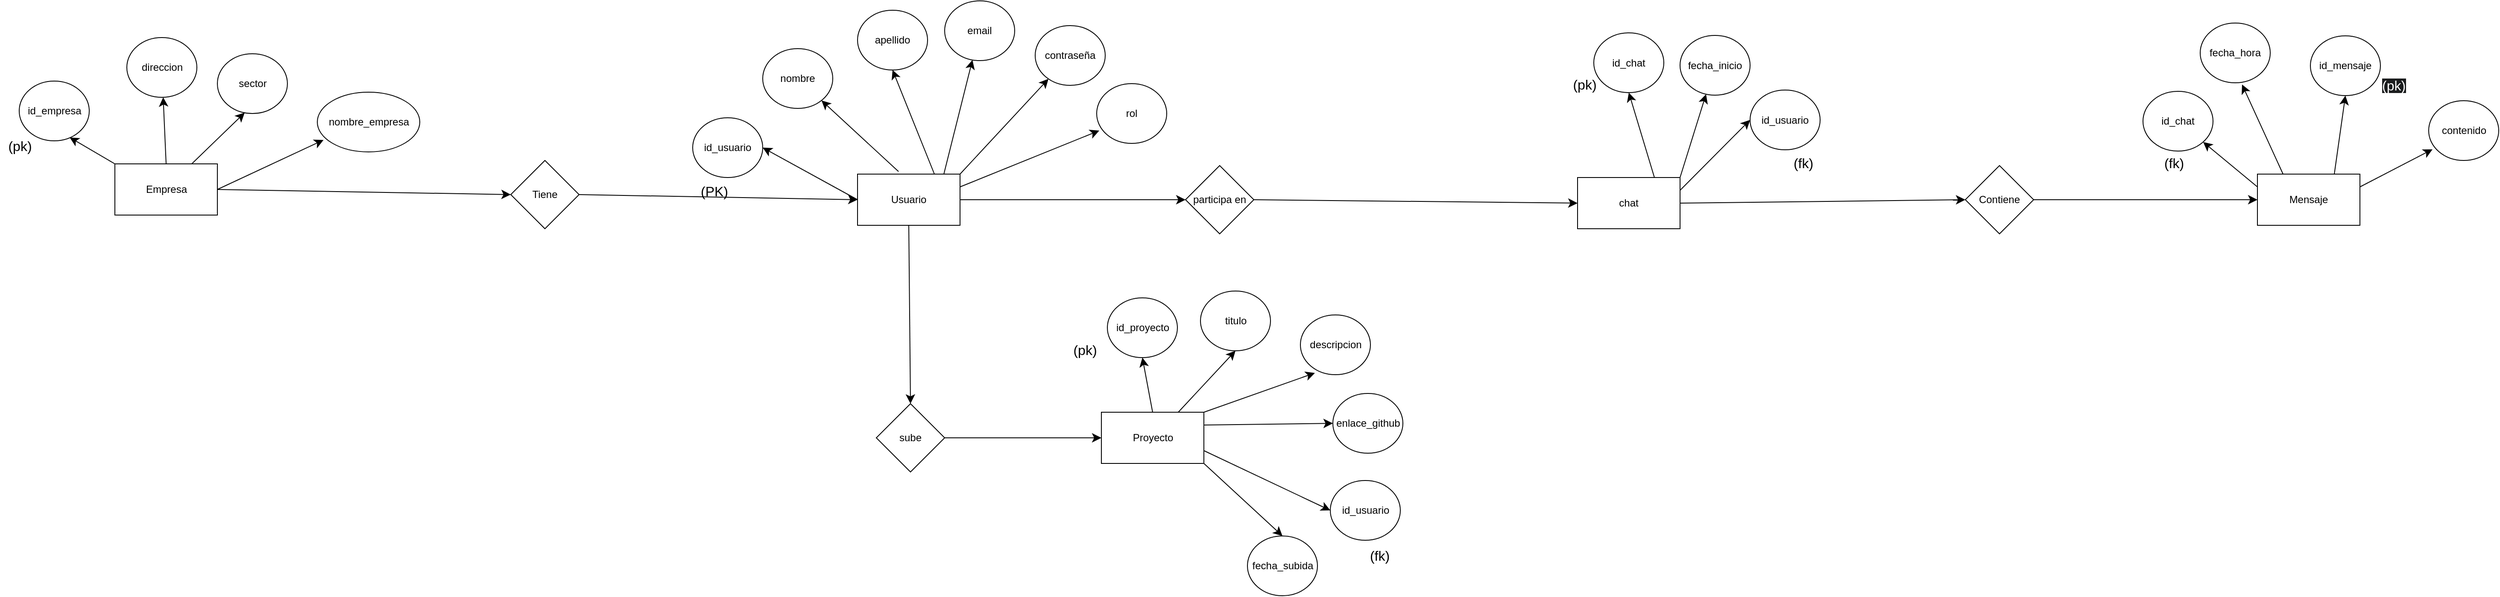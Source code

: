 <mxfile version="28.2.1">
  <diagram name="Página-1" id="NIEbe64Oj9opVdbWHVGA">
    <mxGraphModel dx="1644" dy="1860" grid="0" gridSize="10" guides="1" tooltips="1" connect="1" arrows="1" fold="1" page="0" pageScale="1" pageWidth="2827" pageHeight="2169" math="0" shadow="0">
      <root>
        <mxCell id="0" />
        <mxCell id="1" parent="0" />
        <mxCell id="MqyXQc0h3wCXO-l8Q0ls-10" style="edgeStyle=none;curved=1;rounded=0;orthogonalLoop=1;jettySize=auto;html=1;exitX=0;exitY=0.5;exitDx=0;exitDy=0;entryX=1;entryY=0.5;entryDx=0;entryDy=0;fontSize=12;startSize=8;endSize=8;" edge="1" parent="1" source="MqyXQc0h3wCXO-l8Q0ls-1" target="MqyXQc0h3wCXO-l8Q0ls-7">
          <mxGeometry relative="1" as="geometry" />
        </mxCell>
        <mxCell id="MqyXQc0h3wCXO-l8Q0ls-11" style="edgeStyle=none;curved=1;rounded=0;orthogonalLoop=1;jettySize=auto;html=1;fontSize=12;startSize=8;endSize=8;" edge="1" parent="1" target="MqyXQc0h3wCXO-l8Q0ls-8">
          <mxGeometry relative="1" as="geometry">
            <mxPoint x="1395" y="-224" as="sourcePoint" />
          </mxGeometry>
        </mxCell>
        <mxCell id="MqyXQc0h3wCXO-l8Q0ls-12" style="edgeStyle=none;curved=1;rounded=0;orthogonalLoop=1;jettySize=auto;html=1;exitX=0.75;exitY=0;exitDx=0;exitDy=0;entryX=0.5;entryY=1;entryDx=0;entryDy=0;fontSize=12;startSize=8;endSize=8;" edge="1" parent="1" source="MqyXQc0h3wCXO-l8Q0ls-1" target="MqyXQc0h3wCXO-l8Q0ls-9">
          <mxGeometry relative="1" as="geometry" />
        </mxCell>
        <mxCell id="MqyXQc0h3wCXO-l8Q0ls-15" style="edgeStyle=none;curved=1;rounded=0;orthogonalLoop=1;jettySize=auto;html=1;exitX=0.842;exitY=0;exitDx=0;exitDy=0;fontSize=12;startSize=8;endSize=8;exitPerimeter=0;" edge="1" parent="1" source="MqyXQc0h3wCXO-l8Q0ls-1" target="MqyXQc0h3wCXO-l8Q0ls-13">
          <mxGeometry relative="1" as="geometry" />
        </mxCell>
        <mxCell id="MqyXQc0h3wCXO-l8Q0ls-16" style="edgeStyle=none;curved=1;rounded=0;orthogonalLoop=1;jettySize=auto;html=1;exitX=1;exitY=0;exitDx=0;exitDy=0;fontSize=12;startSize=8;endSize=8;" edge="1" parent="1" source="MqyXQc0h3wCXO-l8Q0ls-1" target="MqyXQc0h3wCXO-l8Q0ls-14">
          <mxGeometry relative="1" as="geometry" />
        </mxCell>
        <mxCell id="MqyXQc0h3wCXO-l8Q0ls-74" style="edgeStyle=none;curved=1;rounded=0;orthogonalLoop=1;jettySize=auto;html=1;exitX=0.5;exitY=1;exitDx=0;exitDy=0;entryX=0.5;entryY=0;entryDx=0;entryDy=0;fontSize=12;startSize=8;endSize=8;" edge="1" parent="1" source="MqyXQc0h3wCXO-l8Q0ls-1" target="MqyXQc0h3wCXO-l8Q0ls-70">
          <mxGeometry relative="1" as="geometry" />
        </mxCell>
        <mxCell id="MqyXQc0h3wCXO-l8Q0ls-77" style="edgeStyle=none;curved=1;rounded=0;orthogonalLoop=1;jettySize=auto;html=1;exitX=1;exitY=0.5;exitDx=0;exitDy=0;entryX=0;entryY=0.5;entryDx=0;entryDy=0;fontSize=12;startSize=8;endSize=8;" edge="1" parent="1" source="MqyXQc0h3wCXO-l8Q0ls-1" target="MqyXQc0h3wCXO-l8Q0ls-69">
          <mxGeometry relative="1" as="geometry" />
        </mxCell>
        <mxCell id="MqyXQc0h3wCXO-l8Q0ls-1" value="Usuario" style="rounded=0;whiteSpace=wrap;html=1;" vertex="1" parent="1">
          <mxGeometry x="1347" y="-221" width="120" height="60" as="geometry" />
        </mxCell>
        <mxCell id="MqyXQc0h3wCXO-l8Q0ls-35" style="edgeStyle=none;curved=1;rounded=0;orthogonalLoop=1;jettySize=auto;html=1;exitX=0.5;exitY=0;exitDx=0;exitDy=0;entryX=0.5;entryY=1;entryDx=0;entryDy=0;fontSize=12;startSize=8;endSize=8;" edge="1" parent="1" source="MqyXQc0h3wCXO-l8Q0ls-3" target="MqyXQc0h3wCXO-l8Q0ls-32">
          <mxGeometry relative="1" as="geometry" />
        </mxCell>
        <mxCell id="MqyXQc0h3wCXO-l8Q0ls-36" style="edgeStyle=none;curved=1;rounded=0;orthogonalLoop=1;jettySize=auto;html=1;exitX=0.75;exitY=0;exitDx=0;exitDy=0;entryX=0.5;entryY=1;entryDx=0;entryDy=0;fontSize=12;startSize=8;endSize=8;" edge="1" parent="1" source="MqyXQc0h3wCXO-l8Q0ls-3" target="MqyXQc0h3wCXO-l8Q0ls-31">
          <mxGeometry relative="1" as="geometry" />
        </mxCell>
        <mxCell id="MqyXQc0h3wCXO-l8Q0ls-38" style="edgeStyle=none;curved=1;rounded=0;orthogonalLoop=1;jettySize=auto;html=1;exitX=1;exitY=0.25;exitDx=0;exitDy=0;entryX=0;entryY=0.5;entryDx=0;entryDy=0;fontSize=12;startSize=8;endSize=8;" edge="1" parent="1" source="MqyXQc0h3wCXO-l8Q0ls-3" target="MqyXQc0h3wCXO-l8Q0ls-30">
          <mxGeometry relative="1" as="geometry" />
        </mxCell>
        <mxCell id="MqyXQc0h3wCXO-l8Q0ls-39" style="edgeStyle=none;curved=1;rounded=0;orthogonalLoop=1;jettySize=auto;html=1;exitX=1;exitY=0.75;exitDx=0;exitDy=0;entryX=0;entryY=0.5;entryDx=0;entryDy=0;fontSize=12;startSize=8;endSize=8;" edge="1" parent="1" source="MqyXQc0h3wCXO-l8Q0ls-3" target="MqyXQc0h3wCXO-l8Q0ls-34">
          <mxGeometry relative="1" as="geometry" />
        </mxCell>
        <mxCell id="MqyXQc0h3wCXO-l8Q0ls-43" style="edgeStyle=none;curved=1;rounded=0;orthogonalLoop=1;jettySize=auto;html=1;exitX=1;exitY=1;exitDx=0;exitDy=0;entryX=0.5;entryY=0;entryDx=0;entryDy=0;fontSize=12;startSize=8;endSize=8;" edge="1" parent="1" source="MqyXQc0h3wCXO-l8Q0ls-3" target="MqyXQc0h3wCXO-l8Q0ls-42">
          <mxGeometry relative="1" as="geometry" />
        </mxCell>
        <mxCell id="MqyXQc0h3wCXO-l8Q0ls-3" value="Proyecto" style="rounded=0;whiteSpace=wrap;html=1;" vertex="1" parent="1">
          <mxGeometry x="1632.5" y="58" width="120" height="60" as="geometry" />
        </mxCell>
        <mxCell id="MqyXQc0h3wCXO-l8Q0ls-63" style="edgeStyle=none;curved=1;rounded=0;orthogonalLoop=1;jettySize=auto;html=1;exitX=0.75;exitY=0;exitDx=0;exitDy=0;entryX=0.5;entryY=1;entryDx=0;entryDy=0;fontSize=12;startSize=8;endSize=8;" edge="1" parent="1" source="MqyXQc0h3wCXO-l8Q0ls-4" target="MqyXQc0h3wCXO-l8Q0ls-58">
          <mxGeometry relative="1" as="geometry" />
        </mxCell>
        <mxCell id="MqyXQc0h3wCXO-l8Q0ls-64" style="edgeStyle=none;curved=1;rounded=0;orthogonalLoop=1;jettySize=auto;html=1;exitX=0.25;exitY=0;exitDx=0;exitDy=0;entryX=0.5;entryY=1;entryDx=0;entryDy=0;fontSize=12;startSize=8;endSize=8;" edge="1" parent="1" source="MqyXQc0h3wCXO-l8Q0ls-4">
          <mxGeometry relative="1" as="geometry">
            <mxPoint x="2968" y="-326" as="targetPoint" />
          </mxGeometry>
        </mxCell>
        <mxCell id="MqyXQc0h3wCXO-l8Q0ls-65" style="edgeStyle=none;curved=1;rounded=0;orthogonalLoop=1;jettySize=auto;html=1;exitX=0;exitY=0.25;exitDx=0;exitDy=0;fontSize=12;startSize=8;endSize=8;" edge="1" parent="1" source="MqyXQc0h3wCXO-l8Q0ls-4" target="MqyXQc0h3wCXO-l8Q0ls-59">
          <mxGeometry relative="1" as="geometry" />
        </mxCell>
        <mxCell id="MqyXQc0h3wCXO-l8Q0ls-4" value="Mensaje" style="rounded=0;whiteSpace=wrap;html=1;" vertex="1" parent="1">
          <mxGeometry x="2986" y="-221" width="120" height="60" as="geometry" />
        </mxCell>
        <mxCell id="MqyXQc0h3wCXO-l8Q0ls-26" style="edgeStyle=none;curved=1;rounded=0;orthogonalLoop=1;jettySize=auto;html=1;exitX=0.5;exitY=0;exitDx=0;exitDy=0;fontSize=12;startSize=8;endSize=8;" edge="1" parent="1" source="MqyXQc0h3wCXO-l8Q0ls-6" target="MqyXQc0h3wCXO-l8Q0ls-22">
          <mxGeometry relative="1" as="geometry" />
        </mxCell>
        <mxCell id="MqyXQc0h3wCXO-l8Q0ls-72" style="edgeStyle=none;curved=1;rounded=0;orthogonalLoop=1;jettySize=auto;html=1;exitX=1;exitY=0.5;exitDx=0;exitDy=0;entryX=0;entryY=0.5;entryDx=0;entryDy=0;fontSize=12;startSize=8;endSize=8;" edge="1" parent="1" source="MqyXQc0h3wCXO-l8Q0ls-6" target="MqyXQc0h3wCXO-l8Q0ls-68">
          <mxGeometry relative="1" as="geometry" />
        </mxCell>
        <mxCell id="MqyXQc0h3wCXO-l8Q0ls-6" value="Empresa" style="rounded=0;whiteSpace=wrap;html=1;" vertex="1" parent="1">
          <mxGeometry x="477.5" y="-233" width="120" height="60" as="geometry" />
        </mxCell>
        <mxCell id="MqyXQc0h3wCXO-l8Q0ls-7" value="id_usuario" style="ellipse;whiteSpace=wrap;html=1;" vertex="1" parent="1">
          <mxGeometry x="1154" y="-287" width="82" height="70" as="geometry" />
        </mxCell>
        <mxCell id="MqyXQc0h3wCXO-l8Q0ls-8" value="nombre" style="ellipse;whiteSpace=wrap;html=1;" vertex="1" parent="1">
          <mxGeometry x="1236" y="-368" width="82" height="70" as="geometry" />
        </mxCell>
        <mxCell id="MqyXQc0h3wCXO-l8Q0ls-9" value="apellido" style="ellipse;whiteSpace=wrap;html=1;" vertex="1" parent="1">
          <mxGeometry x="1347" y="-413" width="82" height="70" as="geometry" />
        </mxCell>
        <mxCell id="MqyXQc0h3wCXO-l8Q0ls-13" value="email" style="ellipse;whiteSpace=wrap;html=1;" vertex="1" parent="1">
          <mxGeometry x="1449" y="-424" width="82" height="70" as="geometry" />
        </mxCell>
        <mxCell id="MqyXQc0h3wCXO-l8Q0ls-14" value="contraseña" style="ellipse;whiteSpace=wrap;html=1;" vertex="1" parent="1">
          <mxGeometry x="1555" y="-395" width="82" height="70" as="geometry" />
        </mxCell>
        <mxCell id="MqyXQc0h3wCXO-l8Q0ls-17" value="rol" style="ellipse;whiteSpace=wrap;html=1;" vertex="1" parent="1">
          <mxGeometry x="1627" y="-327" width="82" height="70" as="geometry" />
        </mxCell>
        <mxCell id="MqyXQc0h3wCXO-l8Q0ls-18" style="edgeStyle=none;curved=1;rounded=0;orthogonalLoop=1;jettySize=auto;html=1;exitX=1;exitY=0.25;exitDx=0;exitDy=0;entryX=0.037;entryY=0.786;entryDx=0;entryDy=0;entryPerimeter=0;fontSize=12;startSize=8;endSize=8;" edge="1" parent="1" source="MqyXQc0h3wCXO-l8Q0ls-1" target="MqyXQc0h3wCXO-l8Q0ls-17">
          <mxGeometry relative="1" as="geometry" />
        </mxCell>
        <mxCell id="MqyXQc0h3wCXO-l8Q0ls-19" value="(PK)" style="text;html=1;align=center;verticalAlign=middle;resizable=0;points=[];autosize=1;strokeColor=none;fillColor=none;fontSize=16;" vertex="1" parent="1">
          <mxGeometry x="1154" y="-217" width="50" height="31" as="geometry" />
        </mxCell>
        <mxCell id="MqyXQc0h3wCXO-l8Q0ls-20" value="id_empresa" style="ellipse;whiteSpace=wrap;html=1;" vertex="1" parent="1">
          <mxGeometry x="365.5" y="-330" width="82" height="70" as="geometry" />
        </mxCell>
        <mxCell id="MqyXQc0h3wCXO-l8Q0ls-21" value="sector" style="ellipse;whiteSpace=wrap;html=1;" vertex="1" parent="1">
          <mxGeometry x="597.5" y="-362" width="82" height="70" as="geometry" />
        </mxCell>
        <mxCell id="MqyXQc0h3wCXO-l8Q0ls-22" value="direccion" style="ellipse;whiteSpace=wrap;html=1;" vertex="1" parent="1">
          <mxGeometry x="491.5" y="-381" width="82" height="70" as="geometry" />
        </mxCell>
        <mxCell id="MqyXQc0h3wCXO-l8Q0ls-23" value="nombre_empresa" style="ellipse;whiteSpace=wrap;html=1;" vertex="1" parent="1">
          <mxGeometry x="714.5" y="-317" width="120" height="70" as="geometry" />
        </mxCell>
        <mxCell id="MqyXQc0h3wCXO-l8Q0ls-24" value="(pk)" style="text;html=1;align=center;verticalAlign=middle;resizable=0;points=[];autosize=1;strokeColor=none;fillColor=none;fontSize=16;" vertex="1" parent="1">
          <mxGeometry x="343" y="-269.5" width="46" height="31" as="geometry" />
        </mxCell>
        <mxCell id="MqyXQc0h3wCXO-l8Q0ls-25" style="edgeStyle=none;curved=1;rounded=0;orthogonalLoop=1;jettySize=auto;html=1;exitX=0;exitY=0;exitDx=0;exitDy=0;entryX=0.72;entryY=0.943;entryDx=0;entryDy=0;entryPerimeter=0;fontSize=12;startSize=8;endSize=8;" edge="1" parent="1" source="MqyXQc0h3wCXO-l8Q0ls-6" target="MqyXQc0h3wCXO-l8Q0ls-20">
          <mxGeometry relative="1" as="geometry" />
        </mxCell>
        <mxCell id="MqyXQc0h3wCXO-l8Q0ls-27" style="edgeStyle=none;curved=1;rounded=0;orthogonalLoop=1;jettySize=auto;html=1;exitX=0.75;exitY=0;exitDx=0;exitDy=0;entryX=0.39;entryY=0.986;entryDx=0;entryDy=0;entryPerimeter=0;fontSize=12;startSize=8;endSize=8;" edge="1" parent="1" source="MqyXQc0h3wCXO-l8Q0ls-6" target="MqyXQc0h3wCXO-l8Q0ls-21">
          <mxGeometry relative="1" as="geometry" />
        </mxCell>
        <mxCell id="MqyXQc0h3wCXO-l8Q0ls-28" style="edgeStyle=none;curved=1;rounded=0;orthogonalLoop=1;jettySize=auto;html=1;exitX=1;exitY=0.5;exitDx=0;exitDy=0;entryX=0.061;entryY=0.8;entryDx=0;entryDy=0;entryPerimeter=0;fontSize=12;startSize=8;endSize=8;" edge="1" parent="1" source="MqyXQc0h3wCXO-l8Q0ls-6" target="MqyXQc0h3wCXO-l8Q0ls-23">
          <mxGeometry relative="1" as="geometry" />
        </mxCell>
        <mxCell id="MqyXQc0h3wCXO-l8Q0ls-49" style="edgeStyle=none;curved=1;rounded=0;orthogonalLoop=1;jettySize=auto;html=1;exitX=1;exitY=0.25;exitDx=0;exitDy=0;entryX=0;entryY=0.5;entryDx=0;entryDy=0;fontSize=12;startSize=8;endSize=8;" edge="1" parent="1" source="MqyXQc0h3wCXO-l8Q0ls-29" target="MqyXQc0h3wCXO-l8Q0ls-47">
          <mxGeometry relative="1" as="geometry">
            <mxPoint x="2395" y="-266.5" as="targetPoint" />
          </mxGeometry>
        </mxCell>
        <mxCell id="MqyXQc0h3wCXO-l8Q0ls-51" style="edgeStyle=none;curved=1;rounded=0;orthogonalLoop=1;jettySize=auto;html=1;exitX=1;exitY=0;exitDx=0;exitDy=0;fontSize=12;startSize=8;endSize=8;" edge="1" parent="1" source="MqyXQc0h3wCXO-l8Q0ls-29" target="MqyXQc0h3wCXO-l8Q0ls-46">
          <mxGeometry relative="1" as="geometry" />
        </mxCell>
        <mxCell id="MqyXQc0h3wCXO-l8Q0ls-52" style="edgeStyle=none;curved=1;rounded=0;orthogonalLoop=1;jettySize=auto;html=1;exitX=0.75;exitY=0;exitDx=0;exitDy=0;entryX=0.5;entryY=1;entryDx=0;entryDy=0;fontSize=12;startSize=8;endSize=8;" edge="1" parent="1" source="MqyXQc0h3wCXO-l8Q0ls-29" target="MqyXQc0h3wCXO-l8Q0ls-44">
          <mxGeometry relative="1" as="geometry" />
        </mxCell>
        <mxCell id="MqyXQc0h3wCXO-l8Q0ls-82" style="edgeStyle=none;curved=1;rounded=0;orthogonalLoop=1;jettySize=auto;html=1;exitX=1;exitY=0.5;exitDx=0;exitDy=0;entryX=0;entryY=0.5;entryDx=0;entryDy=0;fontSize=12;startSize=8;endSize=8;" edge="1" parent="1" source="MqyXQc0h3wCXO-l8Q0ls-29" target="MqyXQc0h3wCXO-l8Q0ls-79">
          <mxGeometry relative="1" as="geometry" />
        </mxCell>
        <mxCell id="MqyXQc0h3wCXO-l8Q0ls-29" value="chat" style="rounded=0;whiteSpace=wrap;html=1;" vertex="1" parent="1">
          <mxGeometry x="2190" y="-217" width="120" height="60" as="geometry" />
        </mxCell>
        <mxCell id="MqyXQc0h3wCXO-l8Q0ls-30" value="enlace_github" style="ellipse;whiteSpace=wrap;html=1;" vertex="1" parent="1">
          <mxGeometry x="1903.5" y="36" width="82" height="70" as="geometry" />
        </mxCell>
        <mxCell id="MqyXQc0h3wCXO-l8Q0ls-31" value="titulo" style="ellipse;whiteSpace=wrap;html=1;" vertex="1" parent="1">
          <mxGeometry x="1748.5" y="-84" width="82" height="70" as="geometry" />
        </mxCell>
        <mxCell id="MqyXQc0h3wCXO-l8Q0ls-32" value="id_proyecto" style="ellipse;whiteSpace=wrap;html=1;" vertex="1" parent="1">
          <mxGeometry x="1639.5" y="-76" width="82" height="70" as="geometry" />
        </mxCell>
        <mxCell id="MqyXQc0h3wCXO-l8Q0ls-33" value="descripcion" style="ellipse;whiteSpace=wrap;html=1;" vertex="1" parent="1">
          <mxGeometry x="1865.5" y="-56" width="82" height="70" as="geometry" />
        </mxCell>
        <mxCell id="MqyXQc0h3wCXO-l8Q0ls-34" value="id_usuario" style="ellipse;whiteSpace=wrap;html=1;" vertex="1" parent="1">
          <mxGeometry x="1900.5" y="138" width="82" height="70" as="geometry" />
        </mxCell>
        <mxCell id="MqyXQc0h3wCXO-l8Q0ls-37" style="edgeStyle=none;curved=1;rounded=0;orthogonalLoop=1;jettySize=auto;html=1;exitX=1;exitY=0;exitDx=0;exitDy=0;entryX=0.207;entryY=0.971;entryDx=0;entryDy=0;entryPerimeter=0;fontSize=12;startSize=8;endSize=8;" edge="1" parent="1" source="MqyXQc0h3wCXO-l8Q0ls-3" target="MqyXQc0h3wCXO-l8Q0ls-33">
          <mxGeometry relative="1" as="geometry" />
        </mxCell>
        <mxCell id="MqyXQc0h3wCXO-l8Q0ls-40" value="(pk)" style="text;html=1;align=center;verticalAlign=middle;resizable=0;points=[];autosize=1;strokeColor=none;fillColor=none;fontSize=16;" vertex="1" parent="1">
          <mxGeometry x="1590" y="-30.5" width="46" height="31" as="geometry" />
        </mxCell>
        <mxCell id="MqyXQc0h3wCXO-l8Q0ls-41" value="(fk)" style="text;html=1;align=center;verticalAlign=middle;resizable=0;points=[];autosize=1;strokeColor=none;fillColor=none;fontSize=16;" vertex="1" parent="1">
          <mxGeometry x="1937.5" y="210" width="41" height="31" as="geometry" />
        </mxCell>
        <mxCell id="MqyXQc0h3wCXO-l8Q0ls-42" value="fecha_subida" style="ellipse;whiteSpace=wrap;html=1;" vertex="1" parent="1">
          <mxGeometry x="1803.5" y="203" width="82" height="70" as="geometry" />
        </mxCell>
        <mxCell id="MqyXQc0h3wCXO-l8Q0ls-44" value="id_chat" style="ellipse;whiteSpace=wrap;html=1;" vertex="1" parent="1">
          <mxGeometry x="2209" y="-386.5" width="82" height="70" as="geometry" />
        </mxCell>
        <mxCell id="MqyXQc0h3wCXO-l8Q0ls-46" value="fecha_inicio" style="ellipse;whiteSpace=wrap;html=1;" vertex="1" parent="1">
          <mxGeometry x="2310" y="-383.5" width="82" height="70" as="geometry" />
        </mxCell>
        <mxCell id="MqyXQc0h3wCXO-l8Q0ls-47" value="id_usuario" style="ellipse;whiteSpace=wrap;html=1;" vertex="1" parent="1">
          <mxGeometry x="2392" y="-319.5" width="82" height="70" as="geometry" />
        </mxCell>
        <mxCell id="MqyXQc0h3wCXO-l8Q0ls-53" value="(pk)" style="text;html=1;align=center;verticalAlign=middle;resizable=0;points=[];autosize=1;strokeColor=none;fillColor=none;fontSize=16;" vertex="1" parent="1">
          <mxGeometry x="2175" y="-341.5" width="46" height="31" as="geometry" />
        </mxCell>
        <mxCell id="MqyXQc0h3wCXO-l8Q0ls-54" value="(fk)" style="text;html=1;align=center;verticalAlign=middle;resizable=0;points=[];autosize=1;strokeColor=none;fillColor=none;fontSize=16;" vertex="1" parent="1">
          <mxGeometry x="2433" y="-249.5" width="41" height="31" as="geometry" />
        </mxCell>
        <mxCell id="MqyXQc0h3wCXO-l8Q0ls-56" value="(fk)" style="text;html=1;align=center;verticalAlign=middle;resizable=0;points=[];autosize=1;strokeColor=none;fillColor=none;fontSize=16;" vertex="1" parent="1">
          <mxGeometry x="2867" y="-250" width="41" height="31" as="geometry" />
        </mxCell>
        <mxCell id="MqyXQc0h3wCXO-l8Q0ls-57" value="contenido" style="ellipse;whiteSpace=wrap;html=1;" vertex="1" parent="1">
          <mxGeometry x="3186.5" y="-307" width="82" height="70" as="geometry" />
        </mxCell>
        <mxCell id="MqyXQc0h3wCXO-l8Q0ls-58" value="id_mensaje" style="ellipse;whiteSpace=wrap;html=1;" vertex="1" parent="1">
          <mxGeometry x="3048" y="-383" width="82" height="70" as="geometry" />
        </mxCell>
        <mxCell id="MqyXQc0h3wCXO-l8Q0ls-59" value="id_chat" style="ellipse;whiteSpace=wrap;html=1;" vertex="1" parent="1">
          <mxGeometry x="2852" y="-318" width="82" height="70" as="geometry" />
        </mxCell>
        <mxCell id="MqyXQc0h3wCXO-l8Q0ls-60" value="fecha_hora" style="ellipse;whiteSpace=wrap;html=1;" vertex="1" parent="1">
          <mxGeometry x="2919" y="-398" width="82" height="70" as="geometry" />
        </mxCell>
        <mxCell id="MqyXQc0h3wCXO-l8Q0ls-62" style="edgeStyle=none;curved=1;rounded=0;orthogonalLoop=1;jettySize=auto;html=1;exitX=1;exitY=0.25;exitDx=0;exitDy=0;entryX=0.055;entryY=0.814;entryDx=0;entryDy=0;entryPerimeter=0;fontSize=12;startSize=8;endSize=8;" edge="1" parent="1" source="MqyXQc0h3wCXO-l8Q0ls-4" target="MqyXQc0h3wCXO-l8Q0ls-57">
          <mxGeometry relative="1" as="geometry" />
        </mxCell>
        <mxCell id="MqyXQc0h3wCXO-l8Q0ls-66" value="&lt;span style=&quot;color: rgb(255, 255, 255); font-family: Helvetica; font-size: 16px; font-style: normal; font-variant-ligatures: normal; font-variant-caps: normal; font-weight: 400; letter-spacing: normal; orphans: 2; text-align: center; text-indent: 0px; text-transform: none; widows: 2; word-spacing: 0px; -webkit-text-stroke-width: 0px; white-space: nowrap; background-color: rgb(27, 29, 30); text-decoration-thickness: initial; text-decoration-style: initial; text-decoration-color: initial; float: none; display: inline !important;&quot;&gt;(pk)&lt;/span&gt;" style="text;whiteSpace=wrap;html=1;" vertex="1" parent="1">
          <mxGeometry x="3130" y="-341" width="38" height="34" as="geometry" />
        </mxCell>
        <mxCell id="MqyXQc0h3wCXO-l8Q0ls-73" style="edgeStyle=none;curved=1;rounded=0;orthogonalLoop=1;jettySize=auto;html=1;exitX=1;exitY=0.5;exitDx=0;exitDy=0;entryX=0;entryY=0.5;entryDx=0;entryDy=0;fontSize=12;startSize=8;endSize=8;" edge="1" parent="1" source="MqyXQc0h3wCXO-l8Q0ls-68" target="MqyXQc0h3wCXO-l8Q0ls-1">
          <mxGeometry relative="1" as="geometry" />
        </mxCell>
        <mxCell id="MqyXQc0h3wCXO-l8Q0ls-68" value="Tiene" style="rhombus;whiteSpace=wrap;html=1;" vertex="1" parent="1">
          <mxGeometry x="941" y="-237" width="80" height="80" as="geometry" />
        </mxCell>
        <mxCell id="MqyXQc0h3wCXO-l8Q0ls-78" style="edgeStyle=none;curved=1;rounded=0;orthogonalLoop=1;jettySize=auto;html=1;exitX=1;exitY=0.5;exitDx=0;exitDy=0;entryX=0;entryY=0.5;entryDx=0;entryDy=0;fontSize=12;startSize=8;endSize=8;" edge="1" parent="1" source="MqyXQc0h3wCXO-l8Q0ls-69" target="MqyXQc0h3wCXO-l8Q0ls-29">
          <mxGeometry relative="1" as="geometry" />
        </mxCell>
        <mxCell id="MqyXQc0h3wCXO-l8Q0ls-69" value="participa en" style="rhombus;whiteSpace=wrap;html=1;" vertex="1" parent="1">
          <mxGeometry x="1731" y="-231" width="80" height="80" as="geometry" />
        </mxCell>
        <mxCell id="MqyXQc0h3wCXO-l8Q0ls-75" style="edgeStyle=none;curved=1;rounded=0;orthogonalLoop=1;jettySize=auto;html=1;exitX=1;exitY=0.5;exitDx=0;exitDy=0;entryX=0;entryY=0.5;entryDx=0;entryDy=0;fontSize=12;startSize=8;endSize=8;" edge="1" parent="1" source="MqyXQc0h3wCXO-l8Q0ls-70" target="MqyXQc0h3wCXO-l8Q0ls-3">
          <mxGeometry relative="1" as="geometry" />
        </mxCell>
        <mxCell id="MqyXQc0h3wCXO-l8Q0ls-70" value="sube" style="rhombus;whiteSpace=wrap;html=1;" vertex="1" parent="1">
          <mxGeometry x="1369" y="48" width="80" height="80" as="geometry" />
        </mxCell>
        <mxCell id="MqyXQc0h3wCXO-l8Q0ls-83" style="edgeStyle=none;curved=1;rounded=0;orthogonalLoop=1;jettySize=auto;html=1;exitX=1;exitY=0.5;exitDx=0;exitDy=0;fontSize=12;startSize=8;endSize=8;" edge="1" parent="1" source="MqyXQc0h3wCXO-l8Q0ls-79" target="MqyXQc0h3wCXO-l8Q0ls-4">
          <mxGeometry relative="1" as="geometry" />
        </mxCell>
        <mxCell id="MqyXQc0h3wCXO-l8Q0ls-79" value="Contiene" style="rhombus;whiteSpace=wrap;html=1;" vertex="1" parent="1">
          <mxGeometry x="2644" y="-231" width="80" height="80" as="geometry" />
        </mxCell>
      </root>
    </mxGraphModel>
  </diagram>
</mxfile>
